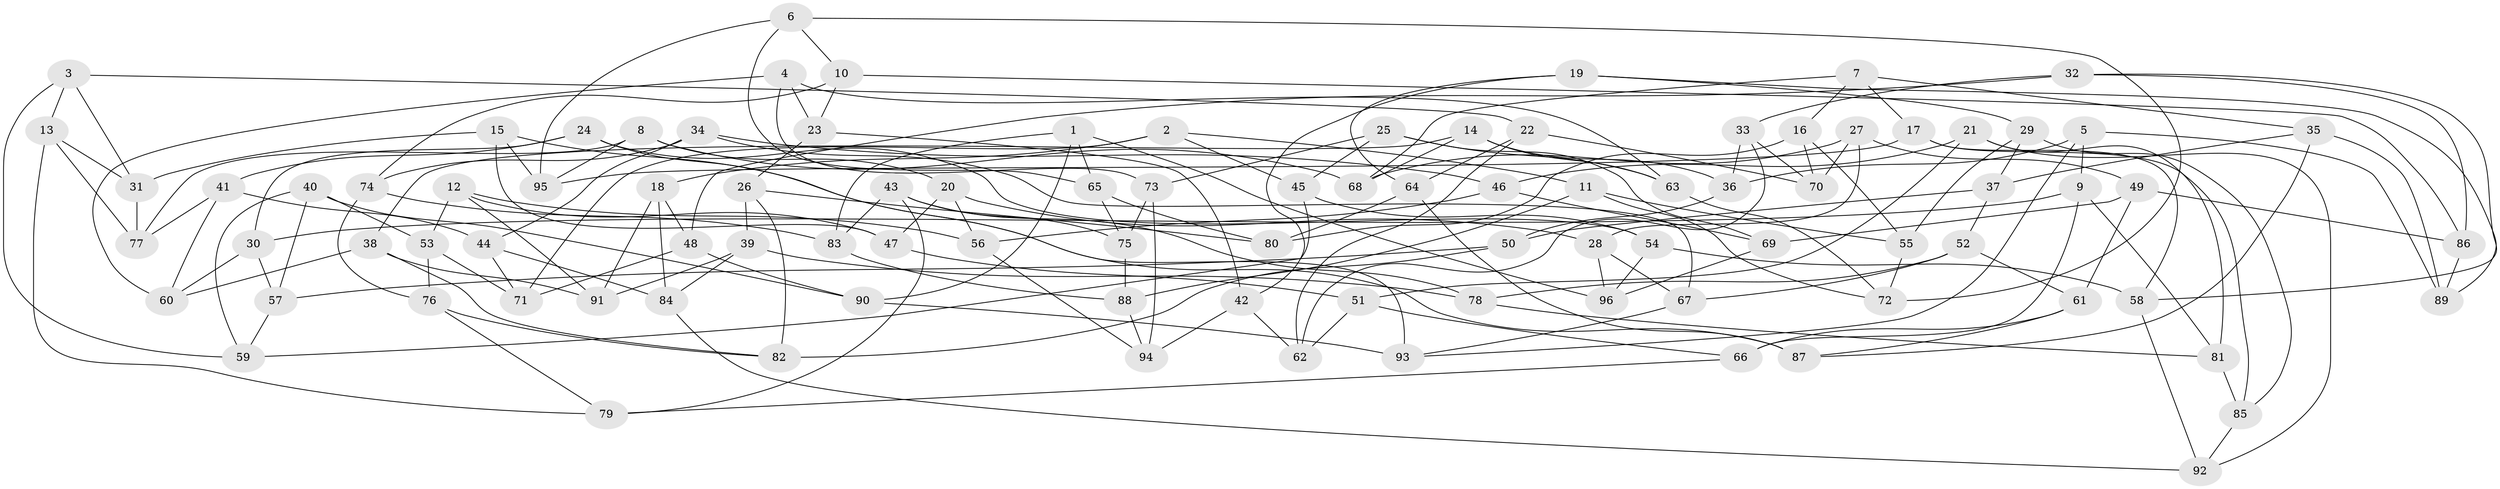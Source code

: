 // Generated by graph-tools (version 1.1) at 2025/02/03/09/25 03:02:55]
// undirected, 96 vertices, 192 edges
graph export_dot {
graph [start="1"]
  node [color=gray90,style=filled];
  1;
  2;
  3;
  4;
  5;
  6;
  7;
  8;
  9;
  10;
  11;
  12;
  13;
  14;
  15;
  16;
  17;
  18;
  19;
  20;
  21;
  22;
  23;
  24;
  25;
  26;
  27;
  28;
  29;
  30;
  31;
  32;
  33;
  34;
  35;
  36;
  37;
  38;
  39;
  40;
  41;
  42;
  43;
  44;
  45;
  46;
  47;
  48;
  49;
  50;
  51;
  52;
  53;
  54;
  55;
  56;
  57;
  58;
  59;
  60;
  61;
  62;
  63;
  64;
  65;
  66;
  67;
  68;
  69;
  70;
  71;
  72;
  73;
  74;
  75;
  76;
  77;
  78;
  79;
  80;
  81;
  82;
  83;
  84;
  85;
  86;
  87;
  88;
  89;
  90;
  91;
  92;
  93;
  94;
  95;
  96;
  1 -- 90;
  1 -- 96;
  1 -- 65;
  1 -- 83;
  2 -- 11;
  2 -- 18;
  2 -- 71;
  2 -- 45;
  3 -- 59;
  3 -- 31;
  3 -- 22;
  3 -- 13;
  4 -- 23;
  4 -- 73;
  4 -- 63;
  4 -- 60;
  5 -- 36;
  5 -- 9;
  5 -- 89;
  5 -- 93;
  6 -- 10;
  6 -- 65;
  6 -- 72;
  6 -- 95;
  7 -- 16;
  7 -- 35;
  7 -- 68;
  7 -- 17;
  8 -- 77;
  8 -- 95;
  8 -- 68;
  8 -- 20;
  9 -- 66;
  9 -- 30;
  9 -- 81;
  10 -- 23;
  10 -- 74;
  10 -- 86;
  11 -- 72;
  11 -- 55;
  11 -- 88;
  12 -- 47;
  12 -- 91;
  12 -- 53;
  12 -- 56;
  13 -- 31;
  13 -- 79;
  13 -- 77;
  14 -- 68;
  14 -- 38;
  14 -- 63;
  14 -- 36;
  15 -- 95;
  15 -- 87;
  15 -- 47;
  15 -- 31;
  16 -- 80;
  16 -- 70;
  16 -- 55;
  17 -- 95;
  17 -- 58;
  17 -- 85;
  18 -- 48;
  18 -- 91;
  18 -- 84;
  19 -- 64;
  19 -- 29;
  19 -- 89;
  19 -- 42;
  20 -- 47;
  20 -- 28;
  20 -- 56;
  21 -- 46;
  21 -- 51;
  21 -- 81;
  21 -- 92;
  22 -- 62;
  22 -- 70;
  22 -- 64;
  23 -- 42;
  23 -- 26;
  24 -- 30;
  24 -- 54;
  24 -- 41;
  24 -- 93;
  25 -- 69;
  25 -- 63;
  25 -- 73;
  25 -- 45;
  26 -- 39;
  26 -- 82;
  26 -- 80;
  27 -- 49;
  27 -- 70;
  27 -- 28;
  27 -- 68;
  28 -- 96;
  28 -- 67;
  29 -- 55;
  29 -- 37;
  29 -- 85;
  30 -- 57;
  30 -- 60;
  31 -- 77;
  32 -- 58;
  32 -- 86;
  32 -- 33;
  32 -- 48;
  33 -- 36;
  33 -- 62;
  33 -- 70;
  34 -- 74;
  34 -- 67;
  34 -- 46;
  34 -- 44;
  35 -- 37;
  35 -- 87;
  35 -- 89;
  36 -- 50;
  37 -- 50;
  37 -- 52;
  38 -- 91;
  38 -- 60;
  38 -- 82;
  39 -- 78;
  39 -- 84;
  39 -- 91;
  40 -- 53;
  40 -- 59;
  40 -- 57;
  40 -- 90;
  41 -- 44;
  41 -- 77;
  41 -- 60;
  42 -- 94;
  42 -- 62;
  43 -- 83;
  43 -- 75;
  43 -- 78;
  43 -- 79;
  44 -- 84;
  44 -- 71;
  45 -- 54;
  45 -- 59;
  46 -- 69;
  46 -- 56;
  47 -- 51;
  48 -- 71;
  48 -- 90;
  49 -- 69;
  49 -- 86;
  49 -- 61;
  50 -- 57;
  50 -- 82;
  51 -- 62;
  51 -- 66;
  52 -- 67;
  52 -- 78;
  52 -- 61;
  53 -- 71;
  53 -- 76;
  54 -- 96;
  54 -- 58;
  55 -- 72;
  56 -- 94;
  57 -- 59;
  58 -- 92;
  61 -- 66;
  61 -- 87;
  63 -- 72;
  64 -- 80;
  64 -- 87;
  65 -- 75;
  65 -- 80;
  66 -- 79;
  67 -- 93;
  69 -- 96;
  73 -- 94;
  73 -- 75;
  74 -- 76;
  74 -- 83;
  75 -- 88;
  76 -- 79;
  76 -- 82;
  78 -- 81;
  81 -- 85;
  83 -- 88;
  84 -- 92;
  85 -- 92;
  86 -- 89;
  88 -- 94;
  90 -- 93;
}
